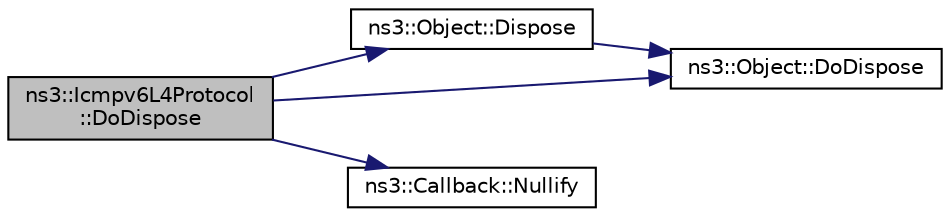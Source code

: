digraph "ns3::Icmpv6L4Protocol::DoDispose"
{
 // LATEX_PDF_SIZE
  edge [fontname="Helvetica",fontsize="10",labelfontname="Helvetica",labelfontsize="10"];
  node [fontname="Helvetica",fontsize="10",shape=record];
  rankdir="LR";
  Node1 [label="ns3::Icmpv6L4Protocol\l::DoDispose",height=0.2,width=0.4,color="black", fillcolor="grey75", style="filled", fontcolor="black",tooltip="Dispose this object."];
  Node1 -> Node2 [color="midnightblue",fontsize="10",style="solid",fontname="Helvetica"];
  Node2 [label="ns3::Object::Dispose",height=0.2,width=0.4,color="black", fillcolor="white", style="filled",URL="$classns3_1_1_object.html#aa90ae598863f6c251cdab3c3722afdaf",tooltip="Dispose of this Object."];
  Node2 -> Node3 [color="midnightblue",fontsize="10",style="solid",fontname="Helvetica"];
  Node3 [label="ns3::Object::DoDispose",height=0.2,width=0.4,color="black", fillcolor="white", style="filled",URL="$classns3_1_1_object.html#a475d429a75d302d4775f4ae32479b287",tooltip="Destructor implementation."];
  Node1 -> Node3 [color="midnightblue",fontsize="10",style="solid",fontname="Helvetica"];
  Node1 -> Node4 [color="midnightblue",fontsize="10",style="solid",fontname="Helvetica"];
  Node4 [label="ns3::Callback::Nullify",height=0.2,width=0.4,color="black", fillcolor="white", style="filled",URL="$classns3_1_1_callback.html#ab24de4ac458fc5b1ac6f7a672c4c6cea",tooltip="Discard the implementation, set it to null."];
}
